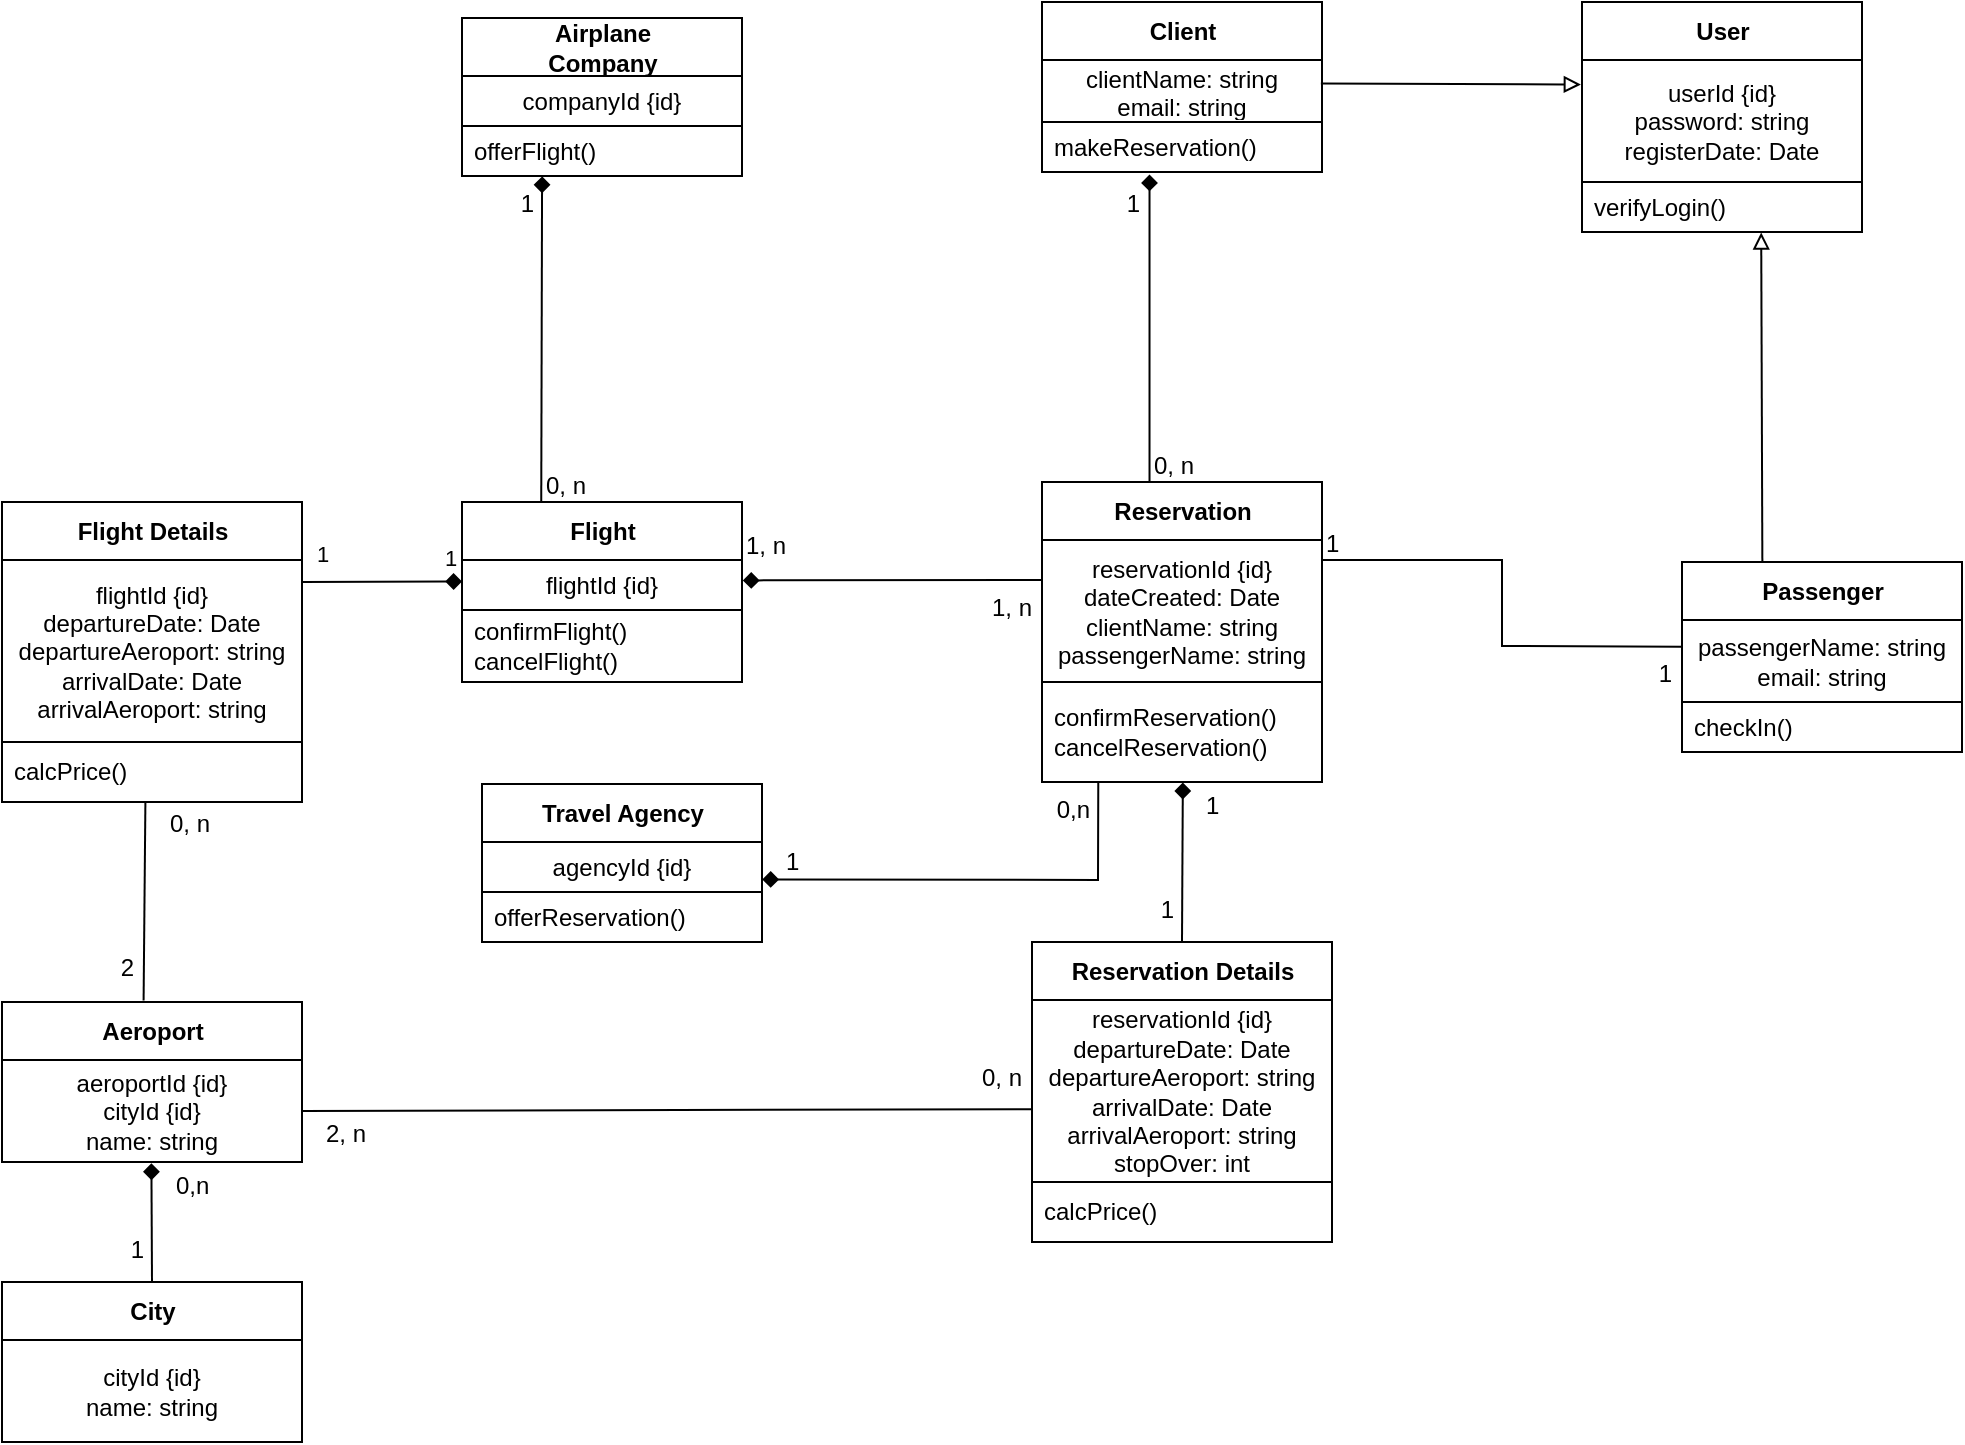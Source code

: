 <mxfile>
    <diagram id="JqAhvTtI_QTEVZp_yPTJ" name="Page-1">
        <mxGraphModel dx="2882" dy="1070" grid="1" gridSize="10" guides="1" tooltips="1" connect="1" arrows="1" fold="1" page="1" pageScale="1" pageWidth="850" pageHeight="1100" background="#ffffff" math="0" shadow="0">
            <root>
                <mxCell id="0"/>
                <mxCell id="1" parent="0"/>
                <mxCell id="2" value="Client" style="swimlane;fontStyle=1;align=center;verticalAlign=middle;childLayout=stackLayout;horizontal=1;startSize=29;horizontalStack=0;resizeParent=1;resizeParentMax=0;resizeLast=0;collapsible=0;marginBottom=0;html=1;" parent="1" vertex="1">
                    <mxGeometry x="330" y="30" width="140" height="85" as="geometry"/>
                </mxCell>
                <mxCell id="3" value="clientName: string&lt;br&gt;email: string" style="text;html=1;strokeColor=none;fillColor=none;align=center;verticalAlign=middle;spacingLeft=4;spacingRight=4;overflow=hidden;rotatable=0;points=[[0,0.5],[1,0.5]];portConstraint=eastwest;" parent="2" vertex="1">
                    <mxGeometry y="29" width="140" height="31" as="geometry"/>
                </mxCell>
                <mxCell id="4" value="makeReservation()" style="text;html=1;strokeColor=default;fillColor=none;align=left;verticalAlign=middle;spacingLeft=4;spacingRight=4;overflow=hidden;rotatable=0;points=[[0,0.5],[1,0.5]];portConstraint=eastwest;" parent="2" vertex="1">
                    <mxGeometry y="60" width="140" height="25" as="geometry"/>
                </mxCell>
                <mxCell id="5" value="Flight" style="swimlane;fontStyle=1;align=center;verticalAlign=middle;childLayout=stackLayout;horizontal=1;startSize=29;horizontalStack=0;resizeParent=1;resizeParentMax=0;resizeLast=0;collapsible=0;marginBottom=0;html=1;" parent="1" vertex="1">
                    <mxGeometry x="40" y="280" width="140" height="90" as="geometry"/>
                </mxCell>
                <mxCell id="6" value="flightId {id}" style="text;html=1;strokeColor=none;fillColor=none;align=center;verticalAlign=middle;spacingLeft=4;spacingRight=4;overflow=hidden;rotatable=0;points=[[0,0.5],[1,0.5]];portConstraint=eastwest;" parent="5" vertex="1">
                    <mxGeometry y="29" width="140" height="25" as="geometry"/>
                </mxCell>
                <mxCell id="7" value="confirmFlight()&lt;br&gt;cancelFlight()" style="text;html=1;strokeColor=default;fillColor=none;align=left;verticalAlign=middle;spacingLeft=4;spacingRight=4;overflow=hidden;rotatable=0;points=[[0,0.5],[1,0.5]];portConstraint=eastwest;" parent="5" vertex="1">
                    <mxGeometry y="54" width="140" height="36" as="geometry"/>
                </mxCell>
                <mxCell id="8" value="Airplane&lt;br&gt;Company" style="swimlane;fontStyle=1;align=center;verticalAlign=middle;childLayout=stackLayout;horizontal=1;startSize=29;horizontalStack=0;resizeParent=1;resizeParentMax=0;resizeLast=0;collapsible=0;marginBottom=0;html=1;" parent="1" vertex="1">
                    <mxGeometry x="40" y="38" width="140" height="79" as="geometry"/>
                </mxCell>
                <mxCell id="9" value="companyId {id}" style="text;html=1;strokeColor=none;fillColor=none;align=center;verticalAlign=middle;spacingLeft=4;spacingRight=4;overflow=hidden;rotatable=0;points=[[0,0.5],[1,0.5]];portConstraint=eastwest;" parent="8" vertex="1">
                    <mxGeometry y="29" width="140" height="25" as="geometry"/>
                </mxCell>
                <mxCell id="10" value="offerFlight()" style="text;html=1;strokeColor=default;fillColor=none;align=left;verticalAlign=middle;spacingLeft=4;spacingRight=4;overflow=hidden;rotatable=0;points=[[0,0.5],[1,0.5]];portConstraint=eastwest;" parent="8" vertex="1">
                    <mxGeometry y="54" width="140" height="25" as="geometry"/>
                </mxCell>
                <mxCell id="16" value="Reservation" style="swimlane;fontStyle=1;align=center;verticalAlign=middle;childLayout=stackLayout;horizontal=1;startSize=29;horizontalStack=0;resizeParent=1;resizeParentMax=0;resizeLast=0;collapsible=0;marginBottom=0;html=1;" parent="1" vertex="1">
                    <mxGeometry x="330" y="270" width="140" height="150" as="geometry"/>
                </mxCell>
                <mxCell id="17" value="reservationId {id}&lt;br&gt;dateCreated: Date&lt;br&gt;clientName: string&lt;br&gt;passengerName: string" style="text;html=1;strokeColor=none;fillColor=none;align=center;verticalAlign=middle;spacingLeft=4;spacingRight=4;overflow=hidden;rotatable=0;points=[[0,0.5],[1,0.5]];portConstraint=eastwest;" parent="16" vertex="1">
                    <mxGeometry y="29" width="140" height="71" as="geometry"/>
                </mxCell>
                <mxCell id="18" value="confirmReservation()&lt;br&gt;cancelReservation()" style="text;html=1;strokeColor=default;fillColor=none;align=left;verticalAlign=middle;spacingLeft=4;spacingRight=4;overflow=hidden;rotatable=0;points=[[0,0.5],[1,0.5]];portConstraint=eastwest;" parent="16" vertex="1">
                    <mxGeometry y="100" width="140" height="50" as="geometry"/>
                </mxCell>
                <mxCell id="19" value="" style="endArrow=diamond;html=1;rounded=0;align=center;verticalAlign=top;endFill=1;labelBackgroundColor=none;entryX=0.384;entryY=1.051;entryDx=0;entryDy=0;entryPerimeter=0;exitX=0.384;exitY=0;exitDx=0;exitDy=0;exitPerimeter=0;" parent="1" source="16" target="4" edge="1">
                    <mxGeometry x="0.127" y="-26" relative="1" as="geometry">
                        <mxPoint x="330" y="230" as="sourcePoint"/>
                        <mxPoint x="530" y="230" as="targetPoint"/>
                        <mxPoint as="offset"/>
                    </mxGeometry>
                </mxCell>
                <mxCell id="20" value="0, n" style="resizable=0;html=1;align=left;verticalAlign=bottom;labelBackgroundColor=none;" parent="19" connectable="0" vertex="1">
                    <mxGeometry x="-1" relative="1" as="geometry"/>
                </mxCell>
                <mxCell id="23" value="1" style="resizable=0;html=1;align=right;verticalAlign=top;labelBackgroundColor=none;" parent="19" connectable="0" vertex="1">
                    <mxGeometry x="1" relative="1" as="geometry">
                        <mxPoint x="-4" as="offset"/>
                    </mxGeometry>
                </mxCell>
                <mxCell id="26" value="Passenger" style="swimlane;fontStyle=1;align=center;verticalAlign=middle;childLayout=stackLayout;horizontal=1;startSize=29;horizontalStack=0;resizeParent=1;resizeParentMax=0;resizeLast=0;collapsible=0;marginBottom=0;html=1;" parent="1" vertex="1">
                    <mxGeometry x="650" y="310" width="140" height="95" as="geometry"/>
                </mxCell>
                <mxCell id="27" value="passengerName: string&lt;br&gt;email: string" style="text;html=1;strokeColor=none;fillColor=none;align=center;verticalAlign=middle;spacingLeft=4;spacingRight=4;overflow=hidden;rotatable=0;points=[[0,0.5],[1,0.5]];portConstraint=eastwest;" parent="26" vertex="1">
                    <mxGeometry y="29" width="140" height="41" as="geometry"/>
                </mxCell>
                <mxCell id="28" value="checkIn()" style="text;html=1;strokeColor=default;fillColor=none;align=left;verticalAlign=middle;spacingLeft=4;spacingRight=4;overflow=hidden;rotatable=0;points=[[0,0.5],[1,0.5]];portConstraint=eastwest;" parent="26" vertex="1">
                    <mxGeometry y="70" width="140" height="25" as="geometry"/>
                </mxCell>
                <mxCell id="29" value="Travel Agency" style="swimlane;fontStyle=1;align=center;verticalAlign=middle;childLayout=stackLayout;horizontal=1;startSize=29;horizontalStack=0;resizeParent=1;resizeParentMax=0;resizeLast=0;collapsible=0;marginBottom=0;html=1;" parent="1" vertex="1">
                    <mxGeometry x="50" y="421" width="140" height="79" as="geometry"/>
                </mxCell>
                <mxCell id="30" value="agencyId {id}" style="text;html=1;strokeColor=none;fillColor=none;align=center;verticalAlign=middle;spacingLeft=4;spacingRight=4;overflow=hidden;rotatable=0;points=[[0,0.5],[1,0.5]];portConstraint=eastwest;" parent="29" vertex="1">
                    <mxGeometry y="29" width="140" height="25" as="geometry"/>
                </mxCell>
                <mxCell id="31" value="offerReservation()" style="text;html=1;strokeColor=default;fillColor=none;align=left;verticalAlign=middle;spacingLeft=4;spacingRight=4;overflow=hidden;rotatable=0;points=[[0,0.5],[1,0.5]];portConstraint=eastwest;" parent="29" vertex="1">
                    <mxGeometry y="54" width="140" height="25" as="geometry"/>
                </mxCell>
                <mxCell id="32" value="" style="endArrow=none;html=1;rounded=0;align=center;verticalAlign=top;endFill=0;labelBackgroundColor=none;entryX=-0.001;entryY=0.327;entryDx=0;entryDy=0;entryPerimeter=0;" parent="1" target="27" edge="1">
                    <mxGeometry x="0.183" relative="1" as="geometry">
                        <mxPoint x="470" y="309" as="sourcePoint"/>
                        <mxPoint x="550" y="269.635" as="targetPoint"/>
                        <mxPoint as="offset"/>
                        <Array as="points">
                            <mxPoint x="560" y="309"/>
                            <mxPoint x="560" y="352"/>
                        </Array>
                    </mxGeometry>
                </mxCell>
                <mxCell id="33" value="1" style="resizable=0;html=1;align=left;verticalAlign=bottom;labelBackgroundColor=none;" parent="32" connectable="0" vertex="1">
                    <mxGeometry x="-1" relative="1" as="geometry"/>
                </mxCell>
                <mxCell id="34" value="1" style="resizable=0;html=1;align=right;verticalAlign=top;labelBackgroundColor=none;" parent="32" connectable="0" vertex="1">
                    <mxGeometry x="1" relative="1" as="geometry">
                        <mxPoint x="-4" as="offset"/>
                    </mxGeometry>
                </mxCell>
                <mxCell id="35" value="" style="endArrow=diamond;html=1;rounded=0;align=center;verticalAlign=top;endFill=1;labelBackgroundColor=none;entryX=0.286;entryY=1.008;entryDx=0;entryDy=0;entryPerimeter=0;exitX=0.283;exitY=0;exitDx=0;exitDy=0;exitPerimeter=0;startArrow=none;startFill=0;" parent="1" source="5" target="10" edge="1">
                    <mxGeometry x="0.127" y="-26" relative="1" as="geometry">
                        <mxPoint x="10" y="239.72" as="sourcePoint"/>
                        <mxPoint x="10" y="79.995" as="targetPoint"/>
                        <mxPoint as="offset"/>
                    </mxGeometry>
                </mxCell>
                <mxCell id="36" value="0, n" style="resizable=0;html=1;align=left;verticalAlign=bottom;labelBackgroundColor=none;" parent="35" connectable="0" vertex="1">
                    <mxGeometry x="-1" relative="1" as="geometry"/>
                </mxCell>
                <mxCell id="37" value="1" style="resizable=0;html=1;align=right;verticalAlign=top;labelBackgroundColor=none;" parent="35" connectable="0" vertex="1">
                    <mxGeometry x="1" relative="1" as="geometry">
                        <mxPoint x="-4" as="offset"/>
                    </mxGeometry>
                </mxCell>
                <mxCell id="41" value="" style="endArrow=none;html=1;rounded=0;align=center;verticalAlign=top;endFill=0;labelBackgroundColor=none;exitX=1.003;exitY=0.408;exitDx=0;exitDy=0;exitPerimeter=0;startArrow=diamond;startFill=1;" parent="1" source="6" edge="1">
                    <mxGeometry x="-0.068" y="5" relative="1" as="geometry">
                        <mxPoint x="230" y="359" as="sourcePoint"/>
                        <mxPoint x="330" y="319" as="targetPoint"/>
                        <mxPoint as="offset"/>
                    </mxGeometry>
                </mxCell>
                <mxCell id="42" value="1, n" style="resizable=0;html=1;align=left;verticalAlign=bottom;labelBackgroundColor=none;" parent="41" connectable="0" vertex="1">
                    <mxGeometry x="-1" relative="1" as="geometry">
                        <mxPoint y="-9" as="offset"/>
                    </mxGeometry>
                </mxCell>
                <mxCell id="43" value="1, n" style="resizable=0;html=1;align=right;verticalAlign=top;labelBackgroundColor=none;" parent="41" connectable="0" vertex="1">
                    <mxGeometry x="1" relative="1" as="geometry">
                        <mxPoint x="-4" as="offset"/>
                    </mxGeometry>
                </mxCell>
                <mxCell id="47" value="" style="endArrow=none;html=1;rounded=0;align=center;verticalAlign=top;endFill=0;labelBackgroundColor=none;entryX=0.201;entryY=1.001;entryDx=0;entryDy=0;entryPerimeter=0;exitX=1.001;exitY=0.749;exitDx=0;exitDy=0;exitPerimeter=0;startArrow=diamond;startFill=1;" parent="1" source="30" target="18" edge="1">
                    <mxGeometry x="-0.386" y="1" relative="1" as="geometry">
                        <mxPoint x="270" y="619.72" as="sourcePoint"/>
                        <mxPoint x="270" y="459.995" as="targetPoint"/>
                        <mxPoint as="offset"/>
                        <Array as="points">
                            <mxPoint x="358" y="469"/>
                        </Array>
                    </mxGeometry>
                </mxCell>
                <mxCell id="48" value="1" style="resizable=0;html=1;align=left;verticalAlign=bottom;labelBackgroundColor=none;" parent="47" connectable="0" vertex="1">
                    <mxGeometry x="-1" relative="1" as="geometry">
                        <mxPoint x="10" as="offset"/>
                    </mxGeometry>
                </mxCell>
                <mxCell id="49" value="0,n" style="resizable=0;html=1;align=right;verticalAlign=top;labelBackgroundColor=none;" parent="47" connectable="0" vertex="1">
                    <mxGeometry x="1" relative="1" as="geometry">
                        <mxPoint x="-4" as="offset"/>
                    </mxGeometry>
                </mxCell>
                <mxCell id="50" value="User" style="swimlane;fontStyle=1;align=center;verticalAlign=middle;childLayout=stackLayout;horizontal=1;startSize=29;horizontalStack=0;resizeParent=1;resizeParentMax=0;resizeLast=0;collapsible=0;marginBottom=0;html=1;" parent="1" vertex="1">
                    <mxGeometry x="600" y="30" width="140" height="115" as="geometry"/>
                </mxCell>
                <mxCell id="51" value="userId {id}&lt;br&gt;password: string&lt;br&gt;registerDate: Date" style="text;html=1;strokeColor=none;fillColor=none;align=center;verticalAlign=middle;spacingLeft=4;spacingRight=4;overflow=hidden;rotatable=0;points=[[0,0.5],[1,0.5]];portConstraint=eastwest;" parent="50" vertex="1">
                    <mxGeometry y="29" width="140" height="61" as="geometry"/>
                </mxCell>
                <mxCell id="52" value="verifyLogin()" style="text;html=1;strokeColor=default;fillColor=none;align=left;verticalAlign=middle;spacingLeft=4;spacingRight=4;overflow=hidden;rotatable=0;points=[[0,0.5],[1,0.5]];portConstraint=eastwest;" parent="50" vertex="1">
                    <mxGeometry y="90" width="140" height="25" as="geometry"/>
                </mxCell>
                <mxCell id="59" value="" style="endArrow=block;html=1;rounded=0;align=center;verticalAlign=top;endFill=0;labelBackgroundColor=none;entryX=-0.004;entryY=0.201;entryDx=0;entryDy=0;exitX=0.996;exitY=0.378;exitDx=0;exitDy=0;startArrow=none;startFill=0;entryPerimeter=0;exitPerimeter=0;" parent="1" source="3" target="51" edge="1">
                    <mxGeometry x="0.127" y="-26" relative="1" as="geometry">
                        <mxPoint x="590.18" y="341" as="sourcePoint"/>
                        <mxPoint x="590.0" y="139.995" as="targetPoint"/>
                        <mxPoint as="offset"/>
                    </mxGeometry>
                </mxCell>
                <mxCell id="60" value="" style="resizable=0;html=1;align=left;verticalAlign=bottom;labelBackgroundColor=none;" parent="59" connectable="0" vertex="1">
                    <mxGeometry x="-1" relative="1" as="geometry"/>
                </mxCell>
                <mxCell id="61" value="" style="resizable=0;html=1;align=right;verticalAlign=top;labelBackgroundColor=none;" parent="59" connectable="0" vertex="1">
                    <mxGeometry x="1" relative="1" as="geometry">
                        <mxPoint x="-4" as="offset"/>
                    </mxGeometry>
                </mxCell>
                <mxCell id="64" value="Reservation Details" style="swimlane;fontStyle=1;align=center;verticalAlign=middle;childLayout=stackLayout;horizontal=1;startSize=29;horizontalStack=0;resizeParent=1;resizeParentMax=0;resizeLast=0;collapsible=0;marginBottom=0;html=1;" parent="1" vertex="1">
                    <mxGeometry x="325" y="500" width="150" height="120" as="geometry"/>
                </mxCell>
                <mxCell id="65" value="reservationId {id}&lt;br&gt;departureDate: Date&lt;br&gt;departureAeroport: string&lt;br&gt;arrivalDate: Date&lt;br&gt;arrivalAeroport: string&lt;br&gt;stopOver: int" style="text;html=1;strokeColor=none;fillColor=none;align=center;verticalAlign=middle;spacingLeft=4;spacingRight=4;overflow=hidden;rotatable=0;points=[[0,0.5],[1,0.5]];portConstraint=eastwest;" parent="64" vertex="1">
                    <mxGeometry y="29" width="150" height="91" as="geometry"/>
                </mxCell>
                <mxCell id="70" value="" style="endArrow=none;html=1;rounded=0;align=center;verticalAlign=top;endFill=0;labelBackgroundColor=none;entryX=0.5;entryY=0;entryDx=0;entryDy=0;exitX=0.503;exitY=1.006;exitDx=0;exitDy=0;exitPerimeter=0;startArrow=diamond;startFill=1;" parent="1" source="18" target="64" edge="1">
                    <mxGeometry x="-0.068" y="5" relative="1" as="geometry">
                        <mxPoint x="490.0" y="440.0" as="sourcePoint"/>
                        <mxPoint x="640.0" y="440.404" as="targetPoint"/>
                        <mxPoint as="offset"/>
                    </mxGeometry>
                </mxCell>
                <mxCell id="71" value="1" style="resizable=0;html=1;align=left;verticalAlign=bottom;labelBackgroundColor=none;" parent="70" connectable="0" vertex="1">
                    <mxGeometry x="-1" relative="1" as="geometry">
                        <mxPoint x="10" y="20" as="offset"/>
                    </mxGeometry>
                </mxCell>
                <mxCell id="72" value="1" style="resizable=0;html=1;align=right;verticalAlign=top;labelBackgroundColor=none;" parent="70" connectable="0" vertex="1">
                    <mxGeometry x="1" relative="1" as="geometry">
                        <mxPoint x="-4" y="-30" as="offset"/>
                    </mxGeometry>
                </mxCell>
                <mxCell id="74" value="Flight Details" style="swimlane;fontStyle=1;align=center;verticalAlign=middle;childLayout=stackLayout;horizontal=1;startSize=29;horizontalStack=0;resizeParent=1;resizeParentMax=0;resizeLast=0;collapsible=0;marginBottom=0;html=1;" parent="1" vertex="1">
                    <mxGeometry x="-190" y="280" width="150" height="150" as="geometry"/>
                </mxCell>
                <mxCell id="75" value="flightId {id}&lt;br&gt;departureDate: Date&lt;br&gt;departureAeroport: string&lt;br&gt;arrivalDate: Date&lt;br&gt;arrivalAeroport: string" style="text;html=1;strokeColor=none;fillColor=none;align=center;verticalAlign=middle;spacingLeft=4;spacingRight=4;overflow=hidden;rotatable=0;points=[[0,0.5],[1,0.5]];portConstraint=eastwest;" parent="74" vertex="1">
                    <mxGeometry y="29" width="150" height="91" as="geometry"/>
                </mxCell>
                <mxCell id="76" value="calcPrice()" style="text;html=1;strokeColor=default;fillColor=none;align=left;verticalAlign=middle;spacingLeft=4;spacingRight=4;overflow=hidden;rotatable=0;points=[[0,0.5],[1,0.5]];portConstraint=eastwest;" parent="74" vertex="1">
                    <mxGeometry y="120" width="150" height="30" as="geometry"/>
                </mxCell>
                <mxCell id="77" value="" style="edgeStyle=none;html=1;startArrow=none;startFill=0;endArrow=diamond;endFill=1;entryX=0;entryY=0.429;entryDx=0;entryDy=0;exitX=1;exitY=0.121;exitDx=0;exitDy=0;exitPerimeter=0;entryPerimeter=0;" parent="1" source="75" target="6" edge="1">
                    <mxGeometry relative="1" as="geometry"/>
                </mxCell>
                <mxCell id="78" value="1" style="edgeLabel;html=1;align=center;verticalAlign=middle;resizable=0;points=[];labelBackgroundColor=none;" parent="77" vertex="1" connectable="0">
                    <mxGeometry x="-0.866" y="1" relative="1" as="geometry">
                        <mxPoint x="4" y="-13" as="offset"/>
                    </mxGeometry>
                </mxCell>
                <mxCell id="79" value="1" style="edgeLabel;html=1;align=center;verticalAlign=middle;resizable=0;points=[];labelBackgroundColor=none;" parent="77" vertex="1" connectable="0">
                    <mxGeometry x="0.851" y="-1" relative="1" as="geometry">
                        <mxPoint y="-13" as="offset"/>
                    </mxGeometry>
                </mxCell>
                <mxCell id="66" value="calcPrice()" style="text;html=1;strokeColor=default;fillColor=none;align=left;verticalAlign=middle;spacingLeft=4;spacingRight=4;overflow=hidden;rotatable=0;points=[[0,0.5],[1,0.5]];portConstraint=eastwest;" parent="1" vertex="1">
                    <mxGeometry x="325" y="620" width="150" height="30" as="geometry"/>
                </mxCell>
                <mxCell id="56" value="" style="endArrow=block;html=1;rounded=0;align=center;verticalAlign=top;endFill=0;labelBackgroundColor=none;exitX=0.287;exitY=0;exitDx=0;exitDy=0;exitPerimeter=0;startArrow=none;startFill=0;entryX=0.64;entryY=1.009;entryDx=0;entryDy=0;entryPerimeter=0;" parent="1" source="26" target="52" edge="1">
                    <mxGeometry x="0.127" y="-26" relative="1" as="geometry">
                        <mxPoint x="690.0" y="268.72" as="sourcePoint"/>
                        <mxPoint x="690.0" y="108.995" as="targetPoint"/>
                        <mxPoint as="offset"/>
                    </mxGeometry>
                </mxCell>
                <mxCell id="57" value="" style="resizable=0;html=1;align=left;verticalAlign=bottom;labelBackgroundColor=none;" parent="56" connectable="0" vertex="1">
                    <mxGeometry x="-1" relative="1" as="geometry"/>
                </mxCell>
                <mxCell id="58" value="" style="resizable=0;html=1;align=right;verticalAlign=top;labelBackgroundColor=none;" parent="56" connectable="0" vertex="1">
                    <mxGeometry x="1" relative="1" as="geometry">
                        <mxPoint x="-4" as="offset"/>
                    </mxGeometry>
                </mxCell>
                <mxCell id="80" value="Aeroport" style="swimlane;fontStyle=1;align=center;verticalAlign=middle;childLayout=stackLayout;horizontal=1;startSize=29;horizontalStack=0;resizeParent=1;resizeParentMax=0;resizeLast=0;collapsible=0;marginBottom=0;html=1;" vertex="1" parent="1">
                    <mxGeometry x="-190" y="530" width="150" height="80" as="geometry"/>
                </mxCell>
                <mxCell id="81" value="aeroportId {id}&lt;br&gt;cityId {id}&lt;br&gt;name: string&lt;br&gt;" style="text;html=1;strokeColor=none;fillColor=none;align=center;verticalAlign=middle;spacingLeft=4;spacingRight=4;overflow=hidden;rotatable=0;points=[[0,0.5],[1,0.5]];portConstraint=eastwest;" vertex="1" parent="80">
                    <mxGeometry y="29" width="150" height="51" as="geometry"/>
                </mxCell>
                <mxCell id="83" value="City" style="swimlane;fontStyle=1;align=center;verticalAlign=middle;childLayout=stackLayout;horizontal=1;startSize=29;horizontalStack=0;resizeParent=1;resizeParentMax=0;resizeLast=0;collapsible=0;marginBottom=0;html=1;" vertex="1" parent="1">
                    <mxGeometry x="-190" y="670" width="150" height="80" as="geometry"/>
                </mxCell>
                <mxCell id="84" value="cityId {id}&lt;br&gt;name: string" style="text;html=1;strokeColor=none;fillColor=none;align=center;verticalAlign=middle;spacingLeft=4;spacingRight=4;overflow=hidden;rotatable=0;points=[[0,0.5],[1,0.5]];portConstraint=eastwest;" vertex="1" parent="83">
                    <mxGeometry y="29" width="150" height="51" as="geometry"/>
                </mxCell>
                <mxCell id="85" value="" style="endArrow=none;html=1;rounded=0;align=center;verticalAlign=top;endFill=0;labelBackgroundColor=none;entryX=0.5;entryY=0;entryDx=0;entryDy=0;exitX=0.498;exitY=1.013;exitDx=0;exitDy=0;exitPerimeter=0;startArrow=diamond;startFill=1;" edge="1" parent="1" source="81" target="83">
                    <mxGeometry x="-0.068" y="5" relative="1" as="geometry">
                        <mxPoint x="-9.58" y="600" as="sourcePoint"/>
                        <mxPoint x="-10" y="679.7" as="targetPoint"/>
                        <mxPoint as="offset"/>
                    </mxGeometry>
                </mxCell>
                <mxCell id="86" value="0,n" style="resizable=0;html=1;align=left;verticalAlign=bottom;labelBackgroundColor=none;" connectable="0" vertex="1" parent="85">
                    <mxGeometry x="-1" relative="1" as="geometry">
                        <mxPoint x="10" y="20" as="offset"/>
                    </mxGeometry>
                </mxCell>
                <mxCell id="87" value="1" style="resizable=0;html=1;align=right;verticalAlign=top;labelBackgroundColor=none;" connectable="0" vertex="1" parent="85">
                    <mxGeometry x="1" relative="1" as="geometry">
                        <mxPoint x="-4" y="-30" as="offset"/>
                    </mxGeometry>
                </mxCell>
                <mxCell id="89" value="" style="endArrow=none;html=1;rounded=0;align=center;verticalAlign=top;endFill=0;labelBackgroundColor=none;entryX=0;entryY=0.6;entryDx=0;entryDy=0;exitX=1;exitY=0.5;exitDx=0;exitDy=0;startArrow=none;startFill=0;entryPerimeter=0;" edge="1" parent="1" source="81" target="65">
                    <mxGeometry x="-0.068" y="5" relative="1" as="geometry">
                        <mxPoint x="70.42" y="560" as="sourcePoint"/>
                        <mxPoint x="70" y="639.7" as="targetPoint"/>
                        <mxPoint as="offset"/>
                    </mxGeometry>
                </mxCell>
                <mxCell id="90" value="2, n&lt;br&gt;" style="resizable=0;html=1;align=left;verticalAlign=bottom;labelBackgroundColor=none;" connectable="0" vertex="1" parent="89">
                    <mxGeometry x="-1" relative="1" as="geometry">
                        <mxPoint x="10" y="20" as="offset"/>
                    </mxGeometry>
                </mxCell>
                <mxCell id="91" value="0, n" style="resizable=0;html=1;align=right;verticalAlign=top;labelBackgroundColor=none;" connectable="0" vertex="1" parent="89">
                    <mxGeometry x="1" relative="1" as="geometry">
                        <mxPoint x="-4" y="-30" as="offset"/>
                    </mxGeometry>
                </mxCell>
                <mxCell id="92" value="" style="endArrow=none;html=1;rounded=0;align=center;verticalAlign=top;endFill=0;labelBackgroundColor=none;entryX=0.472;entryY=-0.009;entryDx=0;entryDy=0;exitX=0.478;exitY=0.992;exitDx=0;exitDy=0;exitPerimeter=0;startArrow=none;startFill=0;entryPerimeter=0;" edge="1" parent="1" source="76" target="80">
                    <mxGeometry x="-0.068" y="5" relative="1" as="geometry">
                        <mxPoint x="-114.82" y="440.0" as="sourcePoint"/>
                        <mxPoint x="-115.24" y="519.7" as="targetPoint"/>
                        <mxPoint as="offset"/>
                    </mxGeometry>
                </mxCell>
                <mxCell id="93" value="0, n" style="resizable=0;html=1;align=left;verticalAlign=bottom;labelBackgroundColor=none;" connectable="0" vertex="1" parent="92">
                    <mxGeometry x="-1" relative="1" as="geometry">
                        <mxPoint x="10" y="20" as="offset"/>
                    </mxGeometry>
                </mxCell>
                <mxCell id="94" value="2" style="resizable=0;html=1;align=right;verticalAlign=top;labelBackgroundColor=none;" connectable="0" vertex="1" parent="92">
                    <mxGeometry x="1" relative="1" as="geometry">
                        <mxPoint x="-4" y="-30" as="offset"/>
                    </mxGeometry>
                </mxCell>
            </root>
        </mxGraphModel>
    </diagram>
</mxfile>